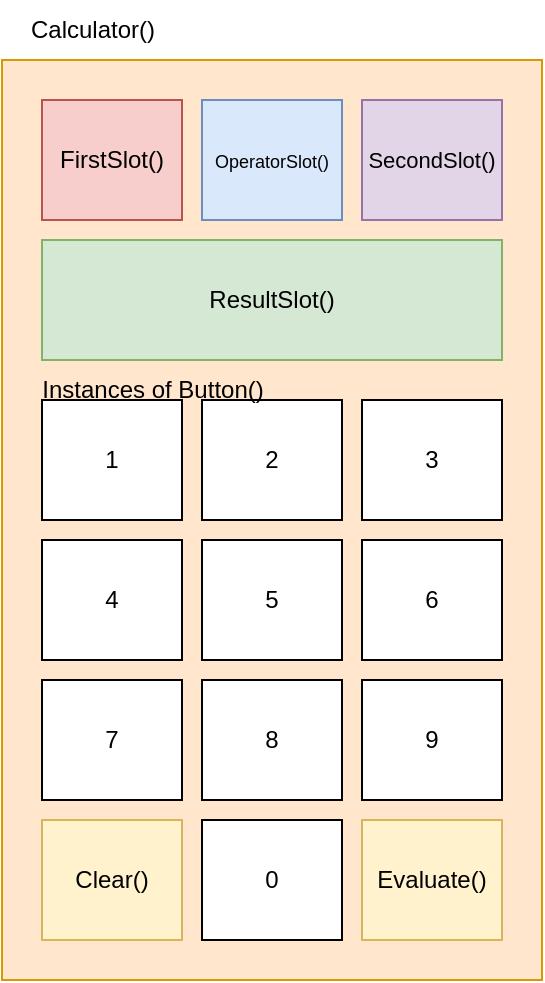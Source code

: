<mxfile version="24.6.4" type="device">
  <diagram name="Page-1" id="fkCC4OeZwipq1nzHUQLS">
    <mxGraphModel dx="1434" dy="835" grid="1" gridSize="10" guides="1" tooltips="1" connect="1" arrows="1" fold="1" page="1" pageScale="1" pageWidth="850" pageHeight="1100" math="0" shadow="0">
      <root>
        <mxCell id="0" />
        <mxCell id="1" parent="0" />
        <mxCell id="A2IhdRXinLHAGgn5ZEbr-1" value="" style="rounded=0;whiteSpace=wrap;html=1;fillColor=#ffe6cc;strokeColor=#d79b00;" vertex="1" parent="1">
          <mxGeometry x="170" y="180" width="270" height="460" as="geometry" />
        </mxCell>
        <mxCell id="A2IhdRXinLHAGgn5ZEbr-2" value="FirstSlot()" style="rounded=0;whiteSpace=wrap;html=1;fillColor=#f8cecc;strokeColor=#b85450;" vertex="1" parent="1">
          <mxGeometry x="190" y="200" width="70" height="60" as="geometry" />
        </mxCell>
        <mxCell id="A2IhdRXinLHAGgn5ZEbr-3" value="&lt;font style=&quot;font-size: 9px;&quot;&gt;OperatorSlot()&lt;/font&gt;" style="rounded=0;whiteSpace=wrap;html=1;fillColor=#dae8fc;strokeColor=#6c8ebf;" vertex="1" parent="1">
          <mxGeometry x="270" y="200" width="70" height="60" as="geometry" />
        </mxCell>
        <mxCell id="A2IhdRXinLHAGgn5ZEbr-4" value="&lt;font style=&quot;font-size: 11px;&quot;&gt;SecondSlot()&lt;/font&gt;" style="rounded=0;whiteSpace=wrap;html=1;fillColor=#e1d5e7;strokeColor=#9673a6;" vertex="1" parent="1">
          <mxGeometry x="350" y="200" width="70" height="60" as="geometry" />
        </mxCell>
        <mxCell id="A2IhdRXinLHAGgn5ZEbr-5" value="ResultSlot()" style="rounded=0;whiteSpace=wrap;html=1;fillColor=#d5e8d4;strokeColor=#82b366;" vertex="1" parent="1">
          <mxGeometry x="190" y="270" width="230" height="60" as="geometry" />
        </mxCell>
        <mxCell id="A2IhdRXinLHAGgn5ZEbr-7" value="1" style="rounded=0;whiteSpace=wrap;html=1;" vertex="1" parent="1">
          <mxGeometry x="190" y="350" width="70" height="60" as="geometry" />
        </mxCell>
        <mxCell id="A2IhdRXinLHAGgn5ZEbr-8" value="2" style="rounded=0;whiteSpace=wrap;html=1;" vertex="1" parent="1">
          <mxGeometry x="270" y="350" width="70" height="60" as="geometry" />
        </mxCell>
        <mxCell id="A2IhdRXinLHAGgn5ZEbr-9" value="3" style="rounded=0;whiteSpace=wrap;html=1;" vertex="1" parent="1">
          <mxGeometry x="350" y="350" width="70" height="60" as="geometry" />
        </mxCell>
        <mxCell id="A2IhdRXinLHAGgn5ZEbr-10" value="4" style="rounded=0;whiteSpace=wrap;html=1;" vertex="1" parent="1">
          <mxGeometry x="190" y="420" width="70" height="60" as="geometry" />
        </mxCell>
        <mxCell id="A2IhdRXinLHAGgn5ZEbr-11" value="5" style="rounded=0;whiteSpace=wrap;html=1;" vertex="1" parent="1">
          <mxGeometry x="270" y="420" width="70" height="60" as="geometry" />
        </mxCell>
        <mxCell id="A2IhdRXinLHAGgn5ZEbr-12" value="6" style="rounded=0;whiteSpace=wrap;html=1;" vertex="1" parent="1">
          <mxGeometry x="350" y="420" width="70" height="60" as="geometry" />
        </mxCell>
        <mxCell id="A2IhdRXinLHAGgn5ZEbr-13" value="7" style="rounded=0;whiteSpace=wrap;html=1;" vertex="1" parent="1">
          <mxGeometry x="190" y="490" width="70" height="60" as="geometry" />
        </mxCell>
        <mxCell id="A2IhdRXinLHAGgn5ZEbr-14" value="8" style="rounded=0;whiteSpace=wrap;html=1;" vertex="1" parent="1">
          <mxGeometry x="270" y="490" width="70" height="60" as="geometry" />
        </mxCell>
        <mxCell id="A2IhdRXinLHAGgn5ZEbr-15" value="9" style="rounded=0;whiteSpace=wrap;html=1;" vertex="1" parent="1">
          <mxGeometry x="350" y="490" width="70" height="60" as="geometry" />
        </mxCell>
        <mxCell id="A2IhdRXinLHAGgn5ZEbr-16" value="Clear()" style="rounded=0;whiteSpace=wrap;html=1;fillColor=#fff2cc;strokeColor=#d6b656;" vertex="1" parent="1">
          <mxGeometry x="190" y="560" width="70" height="60" as="geometry" />
        </mxCell>
        <mxCell id="A2IhdRXinLHAGgn5ZEbr-17" value="0" style="rounded=0;whiteSpace=wrap;html=1;" vertex="1" parent="1">
          <mxGeometry x="270" y="560" width="70" height="60" as="geometry" />
        </mxCell>
        <mxCell id="A2IhdRXinLHAGgn5ZEbr-18" value="Evaluate()" style="rounded=0;whiteSpace=wrap;html=1;fillColor=#fff2cc;strokeColor=#d6b656;" vertex="1" parent="1">
          <mxGeometry x="350" y="560" width="70" height="60" as="geometry" />
        </mxCell>
        <mxCell id="A2IhdRXinLHAGgn5ZEbr-20" value="Calculator()" style="text;html=1;align=center;verticalAlign=middle;resizable=0;points=[];autosize=1;strokeColor=none;fillColor=none;" vertex="1" parent="1">
          <mxGeometry x="170" y="150" width="90" height="30" as="geometry" />
        </mxCell>
        <mxCell id="A2IhdRXinLHAGgn5ZEbr-21" value="Instances of Button()" style="text;html=1;align=center;verticalAlign=middle;resizable=0;points=[];autosize=1;strokeColor=none;fillColor=none;" vertex="1" parent="1">
          <mxGeometry x="180" y="330" width="130" height="30" as="geometry" />
        </mxCell>
      </root>
    </mxGraphModel>
  </diagram>
</mxfile>
